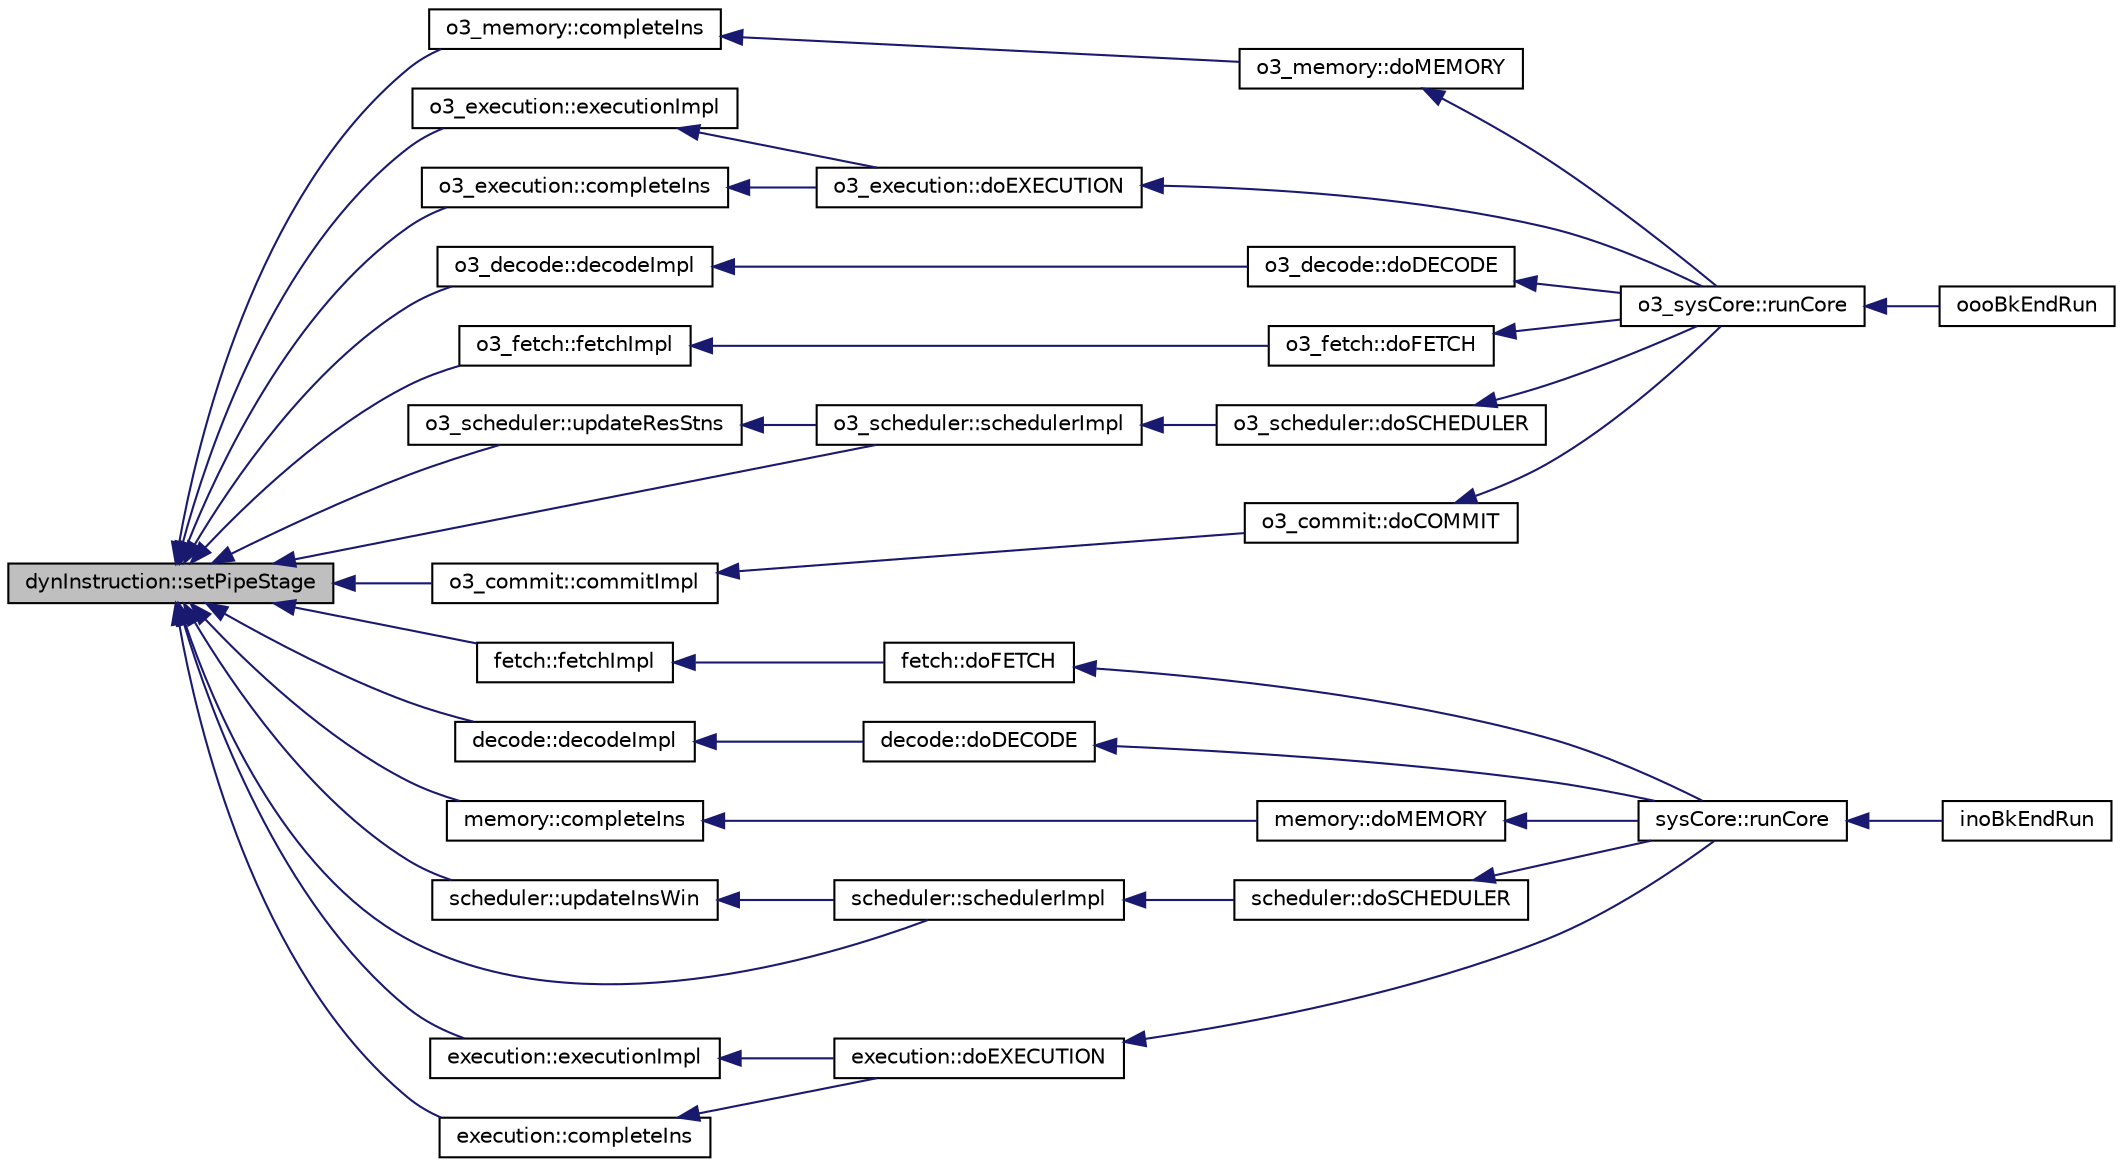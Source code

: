 digraph G
{
  edge [fontname="Helvetica",fontsize="10",labelfontname="Helvetica",labelfontsize="10"];
  node [fontname="Helvetica",fontsize="10",shape=record];
  rankdir=LR;
  Node1 [label="dynInstruction::setPipeStage",height=0.2,width=0.4,color="black", fillcolor="grey75", style="filled" fontcolor="black"];
  Node1 -> Node2 [dir=back,color="midnightblue",fontsize="10",style="solid"];
  Node2 [label="o3_commit::commitImpl",height=0.2,width=0.4,color="black", fillcolor="white", style="filled",URL="$classo3__commit.html#a87f66e559f7376364630df8b3907e8cd"];
  Node2 -> Node3 [dir=back,color="midnightblue",fontsize="10",style="solid"];
  Node3 [label="o3_commit::doCOMMIT",height=0.2,width=0.4,color="black", fillcolor="white", style="filled",URL="$classo3__commit.html#a54270cad3a81c7cce6f418517a927b98"];
  Node3 -> Node4 [dir=back,color="midnightblue",fontsize="10",style="solid"];
  Node4 [label="o3_sysCore::runCore",height=0.2,width=0.4,color="black", fillcolor="white", style="filled",URL="$classo3__sysCore.html#ab97edaa7f8ea74d7315b71d7d03a736c"];
  Node4 -> Node5 [dir=back,color="midnightblue",fontsize="10",style="solid"];
  Node5 [label="oooBkEndRun",height=0.2,width=0.4,color="black", fillcolor="white", style="filled",URL="$oooBkEnd_8h.html#aaa2cf7fe88073cf54894d48f17271d93"];
  Node1 -> Node6 [dir=back,color="midnightblue",fontsize="10",style="solid"];
  Node6 [label="o3_memory::completeIns",height=0.2,width=0.4,color="black", fillcolor="white", style="filled",URL="$classo3__memory.html#acbf1c9b78534fad182e6d2ac3453b98b"];
  Node6 -> Node7 [dir=back,color="midnightblue",fontsize="10",style="solid"];
  Node7 [label="o3_memory::doMEMORY",height=0.2,width=0.4,color="black", fillcolor="white", style="filled",URL="$classo3__memory.html#a14fb30065edbb1758d0e4c9ac3f92433"];
  Node7 -> Node4 [dir=back,color="midnightblue",fontsize="10",style="solid"];
  Node1 -> Node8 [dir=back,color="midnightblue",fontsize="10",style="solid"];
  Node8 [label="memory::completeIns",height=0.2,width=0.4,color="black", fillcolor="white", style="filled",URL="$classmemory.html#a684c9f7770f14ce500c0bb3b2d34cfa5"];
  Node8 -> Node9 [dir=back,color="midnightblue",fontsize="10",style="solid"];
  Node9 [label="memory::doMEMORY",height=0.2,width=0.4,color="black", fillcolor="white", style="filled",URL="$classmemory.html#ae667b5ac087faff10a52913146d6b627"];
  Node9 -> Node10 [dir=back,color="midnightblue",fontsize="10",style="solid"];
  Node10 [label="sysCore::runCore",height=0.2,width=0.4,color="black", fillcolor="white", style="filled",URL="$classsysCore.html#a329e1539dcc7da668fb0d6237368922f"];
  Node10 -> Node11 [dir=back,color="midnightblue",fontsize="10",style="solid"];
  Node11 [label="inoBkEndRun",height=0.2,width=0.4,color="black", fillcolor="white", style="filled",URL="$inoBkEnd_8h.html#a7f7897adf2514facd31db95c4b90314d"];
  Node1 -> Node12 [dir=back,color="midnightblue",fontsize="10",style="solid"];
  Node12 [label="o3_execution::completeIns",height=0.2,width=0.4,color="black", fillcolor="white", style="filled",URL="$classo3__execution.html#ac6ce02086cf32b3554da1397ab35e714"];
  Node12 -> Node13 [dir=back,color="midnightblue",fontsize="10",style="solid"];
  Node13 [label="o3_execution::doEXECUTION",height=0.2,width=0.4,color="black", fillcolor="white", style="filled",URL="$classo3__execution.html#ad3e4a2e10bfcad9fa8c73b77c3b9fffb"];
  Node13 -> Node4 [dir=back,color="midnightblue",fontsize="10",style="solid"];
  Node1 -> Node14 [dir=back,color="midnightblue",fontsize="10",style="solid"];
  Node14 [label="execution::completeIns",height=0.2,width=0.4,color="black", fillcolor="white", style="filled",URL="$classexecution.html#a0c823fb6010268a0da3a706a9452d5e0"];
  Node14 -> Node15 [dir=back,color="midnightblue",fontsize="10",style="solid"];
  Node15 [label="execution::doEXECUTION",height=0.2,width=0.4,color="black", fillcolor="white", style="filled",URL="$classexecution.html#a972207b1dde6a4bb8731c3fc0908bac6"];
  Node15 -> Node10 [dir=back,color="midnightblue",fontsize="10",style="solid"];
  Node1 -> Node16 [dir=back,color="midnightblue",fontsize="10",style="solid"];
  Node16 [label="o3_decode::decodeImpl",height=0.2,width=0.4,color="black", fillcolor="white", style="filled",URL="$classo3__decode.html#a4421fc831622c76327f75aa763538a0d"];
  Node16 -> Node17 [dir=back,color="midnightblue",fontsize="10",style="solid"];
  Node17 [label="o3_decode::doDECODE",height=0.2,width=0.4,color="black", fillcolor="white", style="filled",URL="$classo3__decode.html#a15bf9466b893eb943e0bf245fb6513fa"];
  Node17 -> Node4 [dir=back,color="midnightblue",fontsize="10",style="solid"];
  Node1 -> Node18 [dir=back,color="midnightblue",fontsize="10",style="solid"];
  Node18 [label="decode::decodeImpl",height=0.2,width=0.4,color="black", fillcolor="white", style="filled",URL="$classdecode.html#a4971894a17f1aca1f8a562774949dd1e"];
  Node18 -> Node19 [dir=back,color="midnightblue",fontsize="10",style="solid"];
  Node19 [label="decode::doDECODE",height=0.2,width=0.4,color="black", fillcolor="white", style="filled",URL="$classdecode.html#a387fdd64ecb79472fad23d4190b80516"];
  Node19 -> Node10 [dir=back,color="midnightblue",fontsize="10",style="solid"];
  Node1 -> Node20 [dir=back,color="midnightblue",fontsize="10",style="solid"];
  Node20 [label="o3_execution::executionImpl",height=0.2,width=0.4,color="black", fillcolor="white", style="filled",URL="$classo3__execution.html#a2565c18ef20ce1e0ff72f5399831075a"];
  Node20 -> Node13 [dir=back,color="midnightblue",fontsize="10",style="solid"];
  Node1 -> Node21 [dir=back,color="midnightblue",fontsize="10",style="solid"];
  Node21 [label="execution::executionImpl",height=0.2,width=0.4,color="black", fillcolor="white", style="filled",URL="$classexecution.html#adc2d24703f3425df6107514535fea88b"];
  Node21 -> Node15 [dir=back,color="midnightblue",fontsize="10",style="solid"];
  Node1 -> Node22 [dir=back,color="midnightblue",fontsize="10",style="solid"];
  Node22 [label="o3_fetch::fetchImpl",height=0.2,width=0.4,color="black", fillcolor="white", style="filled",URL="$classo3__fetch.html#a87124ad19a418d931aff507eaacfb60f"];
  Node22 -> Node23 [dir=back,color="midnightblue",fontsize="10",style="solid"];
  Node23 [label="o3_fetch::doFETCH",height=0.2,width=0.4,color="black", fillcolor="white", style="filled",URL="$classo3__fetch.html#a504eff13df91f086a8db237a6b98c9e7"];
  Node23 -> Node4 [dir=back,color="midnightblue",fontsize="10",style="solid"];
  Node1 -> Node24 [dir=back,color="midnightblue",fontsize="10",style="solid"];
  Node24 [label="fetch::fetchImpl",height=0.2,width=0.4,color="black", fillcolor="white", style="filled",URL="$classfetch.html#af1aaa5a5c78172ec27dae140c7dc3ab3"];
  Node24 -> Node25 [dir=back,color="midnightblue",fontsize="10",style="solid"];
  Node25 [label="fetch::doFETCH",height=0.2,width=0.4,color="black", fillcolor="white", style="filled",URL="$classfetch.html#abe2124748be0ac8b2e2b516203f9b194"];
  Node25 -> Node10 [dir=back,color="midnightblue",fontsize="10",style="solid"];
  Node1 -> Node26 [dir=back,color="midnightblue",fontsize="10",style="solid"];
  Node26 [label="o3_scheduler::schedulerImpl",height=0.2,width=0.4,color="black", fillcolor="white", style="filled",URL="$classo3__scheduler.html#ade8fe27e00ac0430122634af01c0639c"];
  Node26 -> Node27 [dir=back,color="midnightblue",fontsize="10",style="solid"];
  Node27 [label="o3_scheduler::doSCHEDULER",height=0.2,width=0.4,color="black", fillcolor="white", style="filled",URL="$classo3__scheduler.html#a336443d7d6e8f6b892c7c71b97099e40"];
  Node27 -> Node4 [dir=back,color="midnightblue",fontsize="10",style="solid"];
  Node1 -> Node28 [dir=back,color="midnightblue",fontsize="10",style="solid"];
  Node28 [label="scheduler::schedulerImpl",height=0.2,width=0.4,color="black", fillcolor="white", style="filled",URL="$classscheduler.html#a22fd96ca05e81346965e87c0e46b9cca"];
  Node28 -> Node29 [dir=back,color="midnightblue",fontsize="10",style="solid"];
  Node29 [label="scheduler::doSCHEDULER",height=0.2,width=0.4,color="black", fillcolor="white", style="filled",URL="$classscheduler.html#a3253fffac337ef94b41e8dcef59dbd74"];
  Node29 -> Node10 [dir=back,color="midnightblue",fontsize="10",style="solid"];
  Node1 -> Node30 [dir=back,color="midnightblue",fontsize="10",style="solid"];
  Node30 [label="scheduler::updateInsWin",height=0.2,width=0.4,color="black", fillcolor="white", style="filled",URL="$classscheduler.html#a16ab416645e159625f83cf53bfa408cc"];
  Node30 -> Node28 [dir=back,color="midnightblue",fontsize="10",style="solid"];
  Node1 -> Node31 [dir=back,color="midnightblue",fontsize="10",style="solid"];
  Node31 [label="o3_scheduler::updateResStns",height=0.2,width=0.4,color="black", fillcolor="white", style="filled",URL="$classo3__scheduler.html#a3eaa3373cbbd123523a9cbf4d7326692"];
  Node31 -> Node26 [dir=back,color="midnightblue",fontsize="10",style="solid"];
}
